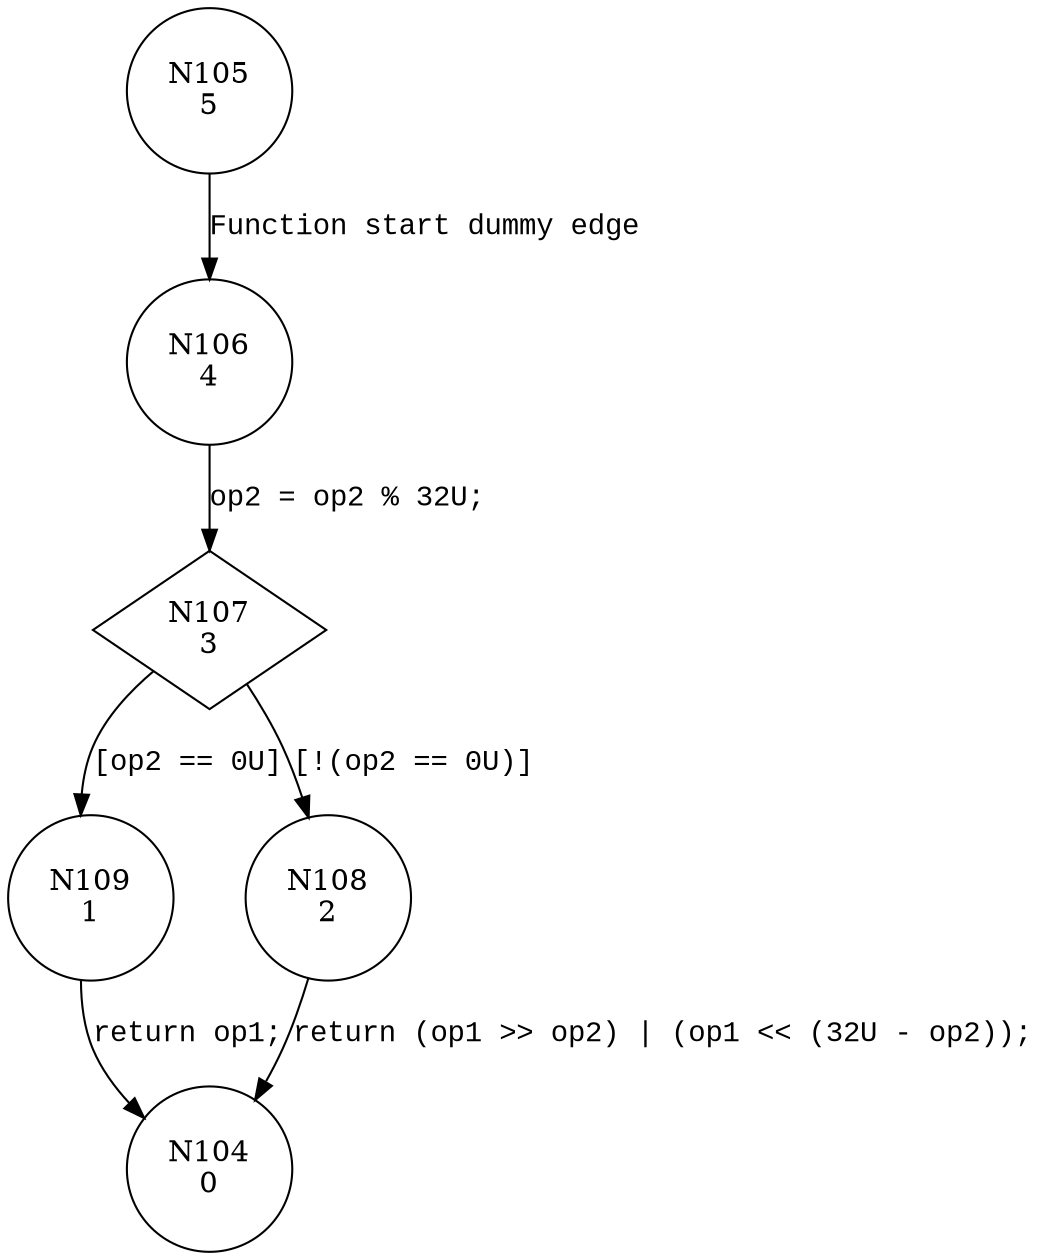 digraph __ROR {
105 [shape="circle" label="N105\n5"]
106 [shape="circle" label="N106\n4"]
107 [shape="diamond" label="N107\n3"]
109 [shape="circle" label="N109\n1"]
108 [shape="circle" label="N108\n2"]
104 [shape="circle" label="N104\n0"]
105 -> 106 [label="Function start dummy edge" fontname="Courier New"]
107 -> 109 [label="[op2 == 0U]" fontname="Courier New"]
107 -> 108 [label="[!(op2 == 0U)]" fontname="Courier New"]
109 -> 104 [label="return op1;" fontname="Courier New"]
106 -> 107 [label="op2 = op2 % 32U;" fontname="Courier New"]
108 -> 104 [label="return (op1 >> op2) | (op1 << (32U - op2));" fontname="Courier New"]
}